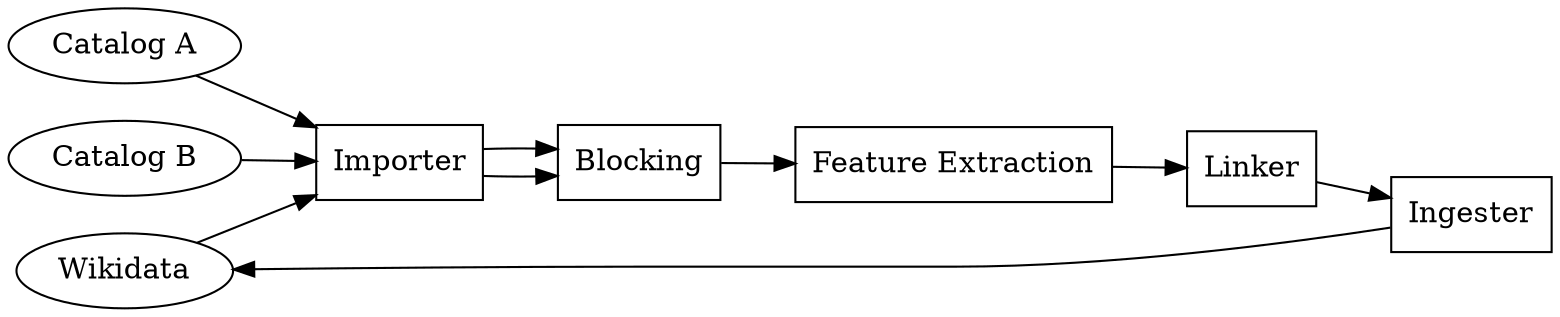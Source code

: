 digraph soweegostructure {
    rankdir=LR;

    catA [label="Catalog A"];
    catB [label="Catalog B"];
    wikiCat [label="Wikidata"];
    importer [label="Importer", shape="box"];
    blocking [label="Blocking", shape="box"];
    featext [label="Feature Extraction", shape="box"];
    linker [label="Linker", shape="box"];
    ingester [label="Ingester", shape="box"];

    subgraph cl0 {
        rank = same;
        catA;
        catB;
        wikiCat;
    }

    catA -> importer -> blocking;
    catB -> importer;
    wikiCat -> importer;
    importer -> blocking -> featext -> linker -> ingester;
    ingester -> wikiCat;
}


